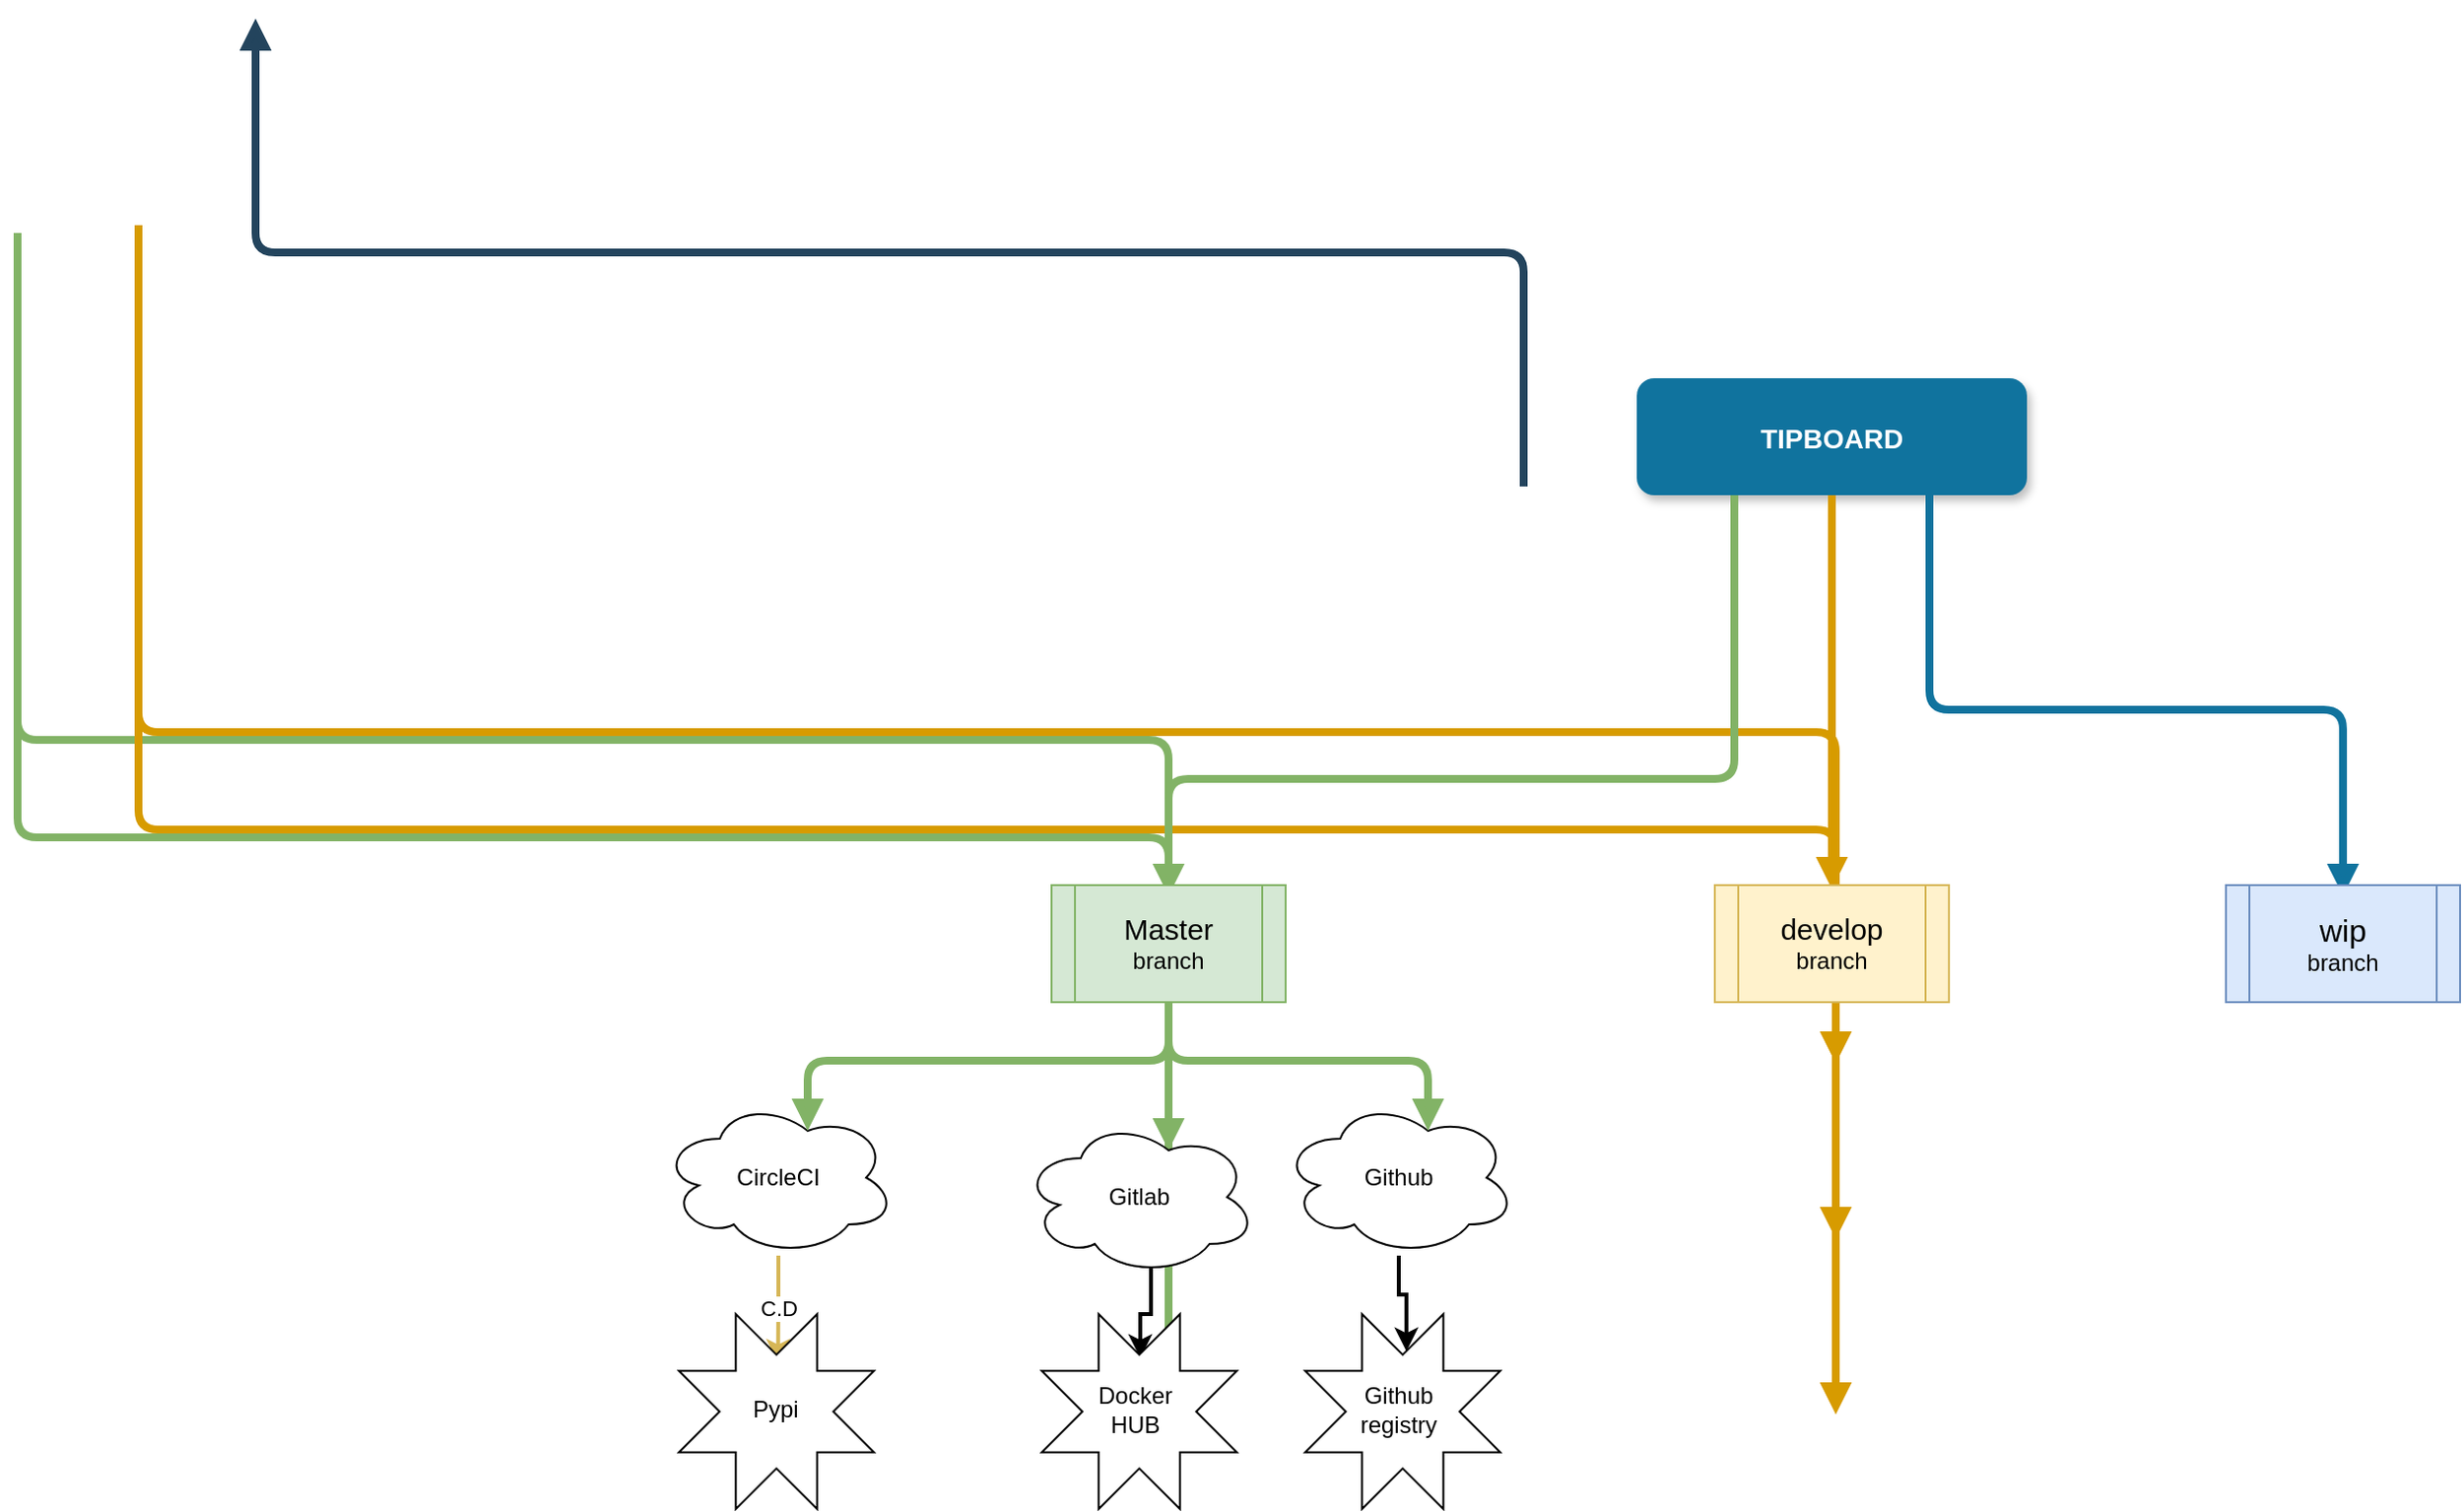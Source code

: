 <mxfile version="12.5.8" type="github">
  <diagram name="Page-1" id="97916047-d0de-89f5-080d-49f4d83e522f">
    <mxGraphModel dx="1021" dy="505" grid="1" gridSize="10" guides="1" tooltips="1" connect="1" arrows="1" fold="1" page="1" pageScale="1.5" pageWidth="1169" pageHeight="827" background="#ffffff" math="0" shadow="0">
      <root>
        <mxCell id="0"/>
        <mxCell id="1" parent="0"/>
        <mxCell id="wQEkFAXj18bgEXl9lPni-55" value="TIPBOARD" style="rounded=1;fillColor=#10739E;strokeColor=none;shadow=1;gradientColor=none;fontStyle=1;fontColor=#FFFFFF;fontSize=14;" vertex="1" parent="1">
          <mxGeometry x="830" y="350" width="200" height="60" as="geometry"/>
        </mxCell>
        <mxCell id="30" value="" style="edgeStyle=elbowEdgeStyle;elbow=vertical;strokeWidth=4;endArrow=block;endFill=1;fontStyle=1;strokeColor=#23445D;" parent="1" target="5" edge="1">
          <mxGeometry x="22" y="165.5" width="100" height="100" as="geometry">
            <mxPoint x="772" y="405.5" as="sourcePoint"/>
            <mxPoint x="122" y="165.5" as="targetPoint"/>
          </mxGeometry>
        </mxCell>
        <mxCell id="37" value="" style="edgeStyle=elbowEdgeStyle;elbow=vertical;strokeWidth=4;endArrow=block;endFill=1;fontStyle=1;strokeColor=#10739e;exitX=0.75;exitY=1;exitDx=0;exitDy=0;fillColor=#b1ddf0;" parent="1" source="wQEkFAXj18bgEXl9lPni-55" edge="1">
          <mxGeometry x="22" y="165.5" width="100" height="100" as="geometry">
            <mxPoint x="772" y="405.5" as="sourcePoint"/>
            <mxPoint x="1192" y="615.5" as="targetPoint"/>
            <Array as="points">
              <mxPoint x="1010" y="520"/>
            </Array>
          </mxGeometry>
        </mxCell>
        <mxCell id="42" value="" style="edgeStyle=elbowEdgeStyle;elbow=vertical;strokeWidth=4;endArrow=block;endFill=1;fontStyle=1;strokeColor=#82b366;fillColor=#d5e8d4;entryX=0.625;entryY=0.2;entryDx=0;entryDy=0;entryPerimeter=0;" parent="1" target="wQEkFAXj18bgEXl9lPni-62" edge="1">
          <mxGeometry y="165.5" width="100" height="100" as="geometry">
            <mxPoint x="590.0" y="675.5" as="sourcePoint"/>
            <mxPoint x="590" y="705.5" as="targetPoint"/>
          </mxGeometry>
        </mxCell>
        <mxCell id="43" value="" style="edgeStyle=elbowEdgeStyle;elbow=vertical;strokeWidth=4;endArrow=block;endFill=1;fontStyle=1;strokeColor=#82b366;fillColor=#d5e8d4;" parent="1" source="14" edge="1">
          <mxGeometry y="175.5" width="100" height="100" as="geometry">
            <mxPoint y="275.5" as="sourcePoint"/>
            <mxPoint x="590" y="795.5" as="targetPoint"/>
          </mxGeometry>
        </mxCell>
        <mxCell id="44" value="" style="edgeStyle=elbowEdgeStyle;elbow=vertical;strokeWidth=4;endArrow=block;endFill=1;fontStyle=1;strokeColor=#82b366;fillColor=#d5e8d4;" parent="1" source="15" edge="1">
          <mxGeometry y="185.5" width="100" height="100" as="geometry">
            <mxPoint y="285.5" as="sourcePoint"/>
            <mxPoint x="590" y="885.5" as="targetPoint"/>
          </mxGeometry>
        </mxCell>
        <mxCell id="46" value="" style="edgeStyle=elbowEdgeStyle;elbow=vertical;strokeWidth=4;endArrow=block;endFill=1;fontStyle=1;strokeColor=#d79b00;fillColor=#ffe6cc;" parent="1" edge="1">
          <mxGeometry x="62" y="161.5" width="100" height="100" as="geometry">
            <mxPoint x="932" y="671.5" as="sourcePoint"/>
            <mxPoint x="932" y="701.5" as="targetPoint"/>
          </mxGeometry>
        </mxCell>
        <mxCell id="47" value="" style="edgeStyle=elbowEdgeStyle;elbow=vertical;strokeWidth=4;endArrow=block;endFill=1;fontStyle=1;strokeColor=#d79b00;fillColor=#ffe6cc;" parent="1" source="19" edge="1">
          <mxGeometry x="62" y="171.5" width="100" height="100" as="geometry">
            <mxPoint x="62" y="271.5" as="sourcePoint"/>
            <mxPoint x="932" y="791.5" as="targetPoint"/>
          </mxGeometry>
        </mxCell>
        <mxCell id="48" value="" style="edgeStyle=elbowEdgeStyle;elbow=vertical;strokeWidth=4;endArrow=block;endFill=1;fontStyle=1;strokeColor=#d79b00;fillColor=#ffe6cc;" parent="1" source="20" edge="1">
          <mxGeometry x="62" y="181.5" width="100" height="100" as="geometry">
            <mxPoint x="62" y="281.5" as="sourcePoint"/>
            <mxPoint x="932" y="881.5" as="targetPoint"/>
          </mxGeometry>
        </mxCell>
        <mxCell id="54" value="" style="edgeStyle=elbowEdgeStyle;elbow=vertical;strokeWidth=4;endArrow=block;endFill=1;fontStyle=1;strokeColor=#82b366;fillColor=#d5e8d4;exitX=0.25;exitY=1;exitDx=0;exitDy=0;" parent="1" source="wQEkFAXj18bgEXl9lPni-55" edge="1">
          <mxGeometry x="-40" y="165.5" width="100" height="100" as="geometry">
            <mxPoint x="710" y="405.5" as="sourcePoint"/>
            <mxPoint x="590.0" y="615.5" as="targetPoint"/>
            <Array as="points">
              <mxPoint x="590" y="555.5"/>
            </Array>
          </mxGeometry>
        </mxCell>
        <mxCell id="55" value="" style="edgeStyle=elbowEdgeStyle;elbow=vertical;strokeWidth=4;endArrow=block;endFill=1;fontStyle=1;strokeColor=#d79b00;exitX=0.5;exitY=1;exitDx=0;exitDy=0;fillColor=#ffe6cc;" parent="1" source="wQEkFAXj18bgEXl9lPni-55" edge="1">
          <mxGeometry x="22" y="165.5" width="100" height="100" as="geometry">
            <mxPoint x="942" y="430" as="sourcePoint"/>
            <mxPoint x="930" y="612" as="targetPoint"/>
            <Array as="points">
              <mxPoint x="942" y="460"/>
              <mxPoint x="942" y="520"/>
              <mxPoint x="942" y="555.5"/>
            </Array>
          </mxGeometry>
        </mxCell>
        <mxCell id="wQEkFAXj18bgEXl9lPni-57" value="&lt;div style=&quot;font-size: 15px&quot;&gt;Master&lt;/div&gt;&lt;div&gt;branch&lt;br&gt;&lt;/div&gt;" style="shape=process;whiteSpace=wrap;html=1;backgroundOutline=1;fillColor=#d5e8d4;strokeColor=#82b366;" vertex="1" parent="1">
          <mxGeometry x="530" y="610" width="120" height="60" as="geometry"/>
        </mxCell>
        <mxCell id="wQEkFAXj18bgEXl9lPni-58" value="&lt;font style=&quot;font-size: 15px&quot;&gt;develop&lt;/font&gt;&lt;div&gt;branch&lt;br&gt;&lt;/div&gt;" style="shape=process;whiteSpace=wrap;html=1;backgroundOutline=1;fillColor=#fff2cc;strokeColor=#d6b656;" vertex="1" parent="1">
          <mxGeometry x="870" y="610" width="120" height="60" as="geometry"/>
        </mxCell>
        <mxCell id="wQEkFAXj18bgEXl9lPni-59" value="&lt;font style=&quot;font-size: 16px&quot;&gt;wip&lt;/font&gt;&lt;div&gt;branch&lt;br&gt;&lt;/div&gt;" style="shape=process;whiteSpace=wrap;html=1;backgroundOutline=1;fillColor=#dae8fc;strokeColor=#6c8ebf;" vertex="1" parent="1">
          <mxGeometry x="1132" y="610" width="120" height="60" as="geometry"/>
        </mxCell>
        <mxCell id="wQEkFAXj18bgEXl9lPni-78" style="edgeStyle=orthogonalEdgeStyle;rounded=0;orthogonalLoop=1;jettySize=auto;html=1;entryX=0.519;entryY=0.191;entryDx=0;entryDy=0;entryPerimeter=0;strokeWidth=2;" edge="1" parent="1" source="wQEkFAXj18bgEXl9lPni-61" target="wQEkFAXj18bgEXl9lPni-75">
          <mxGeometry relative="1" as="geometry"/>
        </mxCell>
        <mxCell id="wQEkFAXj18bgEXl9lPni-61" value="Github" style="ellipse;shape=cloud;whiteSpace=wrap;html=1;" vertex="1" parent="1">
          <mxGeometry x="648" y="720" width="120" height="80" as="geometry"/>
        </mxCell>
        <mxCell id="wQEkFAXj18bgEXl9lPni-77" style="edgeStyle=orthogonalEdgeStyle;rounded=0;orthogonalLoop=1;jettySize=auto;html=1;exitX=0.55;exitY=0.95;exitDx=0;exitDy=0;exitPerimeter=0;entryX=0.505;entryY=0.226;entryDx=0;entryDy=0;entryPerimeter=0;strokeWidth=2;" edge="1" parent="1" source="wQEkFAXj18bgEXl9lPni-62" target="wQEkFAXj18bgEXl9lPni-73">
          <mxGeometry relative="1" as="geometry"/>
        </mxCell>
        <mxCell id="wQEkFAXj18bgEXl9lPni-62" value="Gitlab" style="ellipse;shape=cloud;whiteSpace=wrap;html=1;" vertex="1" parent="1">
          <mxGeometry x="515" y="730" width="120" height="80" as="geometry"/>
        </mxCell>
        <mxCell id="wQEkFAXj18bgEXl9lPni-72" value="C.D" style="edgeStyle=orthogonalEdgeStyle;rounded=0;orthogonalLoop=1;jettySize=auto;html=1;entryX=0.508;entryY=0.25;entryDx=0;entryDy=0;entryPerimeter=0;strokeWidth=2;fillColor=#fff2cc;strokeColor=#d6b656;" edge="1" parent="1" source="wQEkFAXj18bgEXl9lPni-65" target="wQEkFAXj18bgEXl9lPni-70">
          <mxGeometry relative="1" as="geometry"/>
        </mxCell>
        <mxCell id="wQEkFAXj18bgEXl9lPni-65" value="CircleCI" style="ellipse;shape=cloud;whiteSpace=wrap;html=1;" vertex="1" parent="1">
          <mxGeometry x="330" y="720" width="120" height="80" as="geometry"/>
        </mxCell>
        <mxCell id="wQEkFAXj18bgEXl9lPni-67" value="" style="edgeStyle=elbowEdgeStyle;elbow=vertical;strokeWidth=4;endArrow=block;endFill=1;fontStyle=1;strokeColor=#82b366;fillColor=#d5e8d4;entryX=0.625;entryY=0.2;entryDx=0;entryDy=0;entryPerimeter=0;exitX=0.5;exitY=1;exitDx=0;exitDy=0;" edge="1" parent="1" source="wQEkFAXj18bgEXl9lPni-57" target="wQEkFAXj18bgEXl9lPni-65">
          <mxGeometry x="10" y="175.5" width="100" height="100" as="geometry">
            <mxPoint x="600.0" y="685.5" as="sourcePoint"/>
            <mxPoint x="595" y="746" as="targetPoint"/>
            <Array as="points">
              <mxPoint x="500" y="700"/>
            </Array>
          </mxGeometry>
        </mxCell>
        <mxCell id="wQEkFAXj18bgEXl9lPni-68" value="" style="edgeStyle=elbowEdgeStyle;elbow=vertical;strokeWidth=4;endArrow=block;endFill=1;fontStyle=1;strokeColor=#82b366;fillColor=#d5e8d4;exitX=0.5;exitY=1;exitDx=0;exitDy=0;entryX=0.625;entryY=0.2;entryDx=0;entryDy=0;entryPerimeter=0;" edge="1" parent="1" source="wQEkFAXj18bgEXl9lPni-57" target="wQEkFAXj18bgEXl9lPni-61">
          <mxGeometry x="195" y="175.5" width="100" height="100" as="geometry">
            <mxPoint x="775" y="670" as="sourcePoint"/>
            <mxPoint x="590" y="736" as="targetPoint"/>
            <Array as="points">
              <mxPoint x="685" y="700"/>
            </Array>
          </mxGeometry>
        </mxCell>
        <mxCell id="wQEkFAXj18bgEXl9lPni-70" value="" style="verticalLabelPosition=bottom;verticalAlign=top;html=1;shape=mxgraph.basic.8_point_star" vertex="1" parent="1">
          <mxGeometry x="339" y="830" width="100" height="100" as="geometry"/>
        </mxCell>
        <mxCell id="wQEkFAXj18bgEXl9lPni-71" value="&amp;nbsp;Pypi" style="text;html=1;strokeColor=none;fillColor=none;align=center;verticalAlign=middle;whiteSpace=wrap;rounded=0;" vertex="1" parent="1">
          <mxGeometry x="362" y="864" width="50" height="30" as="geometry"/>
        </mxCell>
        <mxCell id="wQEkFAXj18bgEXl9lPni-73" value="" style="verticalLabelPosition=bottom;verticalAlign=top;html=1;shape=mxgraph.basic.8_point_star" vertex="1" parent="1">
          <mxGeometry x="525" y="830" width="100" height="100" as="geometry"/>
        </mxCell>
        <mxCell id="wQEkFAXj18bgEXl9lPni-74" value="Docker HUB" style="text;html=1;strokeColor=none;fillColor=none;align=center;verticalAlign=middle;whiteSpace=wrap;rounded=0;" vertex="1" parent="1">
          <mxGeometry x="548" y="864" width="50" height="30" as="geometry"/>
        </mxCell>
        <mxCell id="wQEkFAXj18bgEXl9lPni-75" value="" style="verticalLabelPosition=bottom;verticalAlign=top;html=1;shape=mxgraph.basic.8_point_star" vertex="1" parent="1">
          <mxGeometry x="660" y="830" width="100" height="100" as="geometry"/>
        </mxCell>
        <mxCell id="wQEkFAXj18bgEXl9lPni-76" value="&lt;div&gt;Github&lt;/div&gt;&lt;div&gt;registry&lt;br&gt;&lt;/div&gt;" style="text;html=1;strokeColor=none;fillColor=none;align=center;verticalAlign=middle;whiteSpace=wrap;rounded=0;" vertex="1" parent="1">
          <mxGeometry x="683" y="864" width="50" height="30" as="geometry"/>
        </mxCell>
      </root>
    </mxGraphModel>
  </diagram>
</mxfile>
